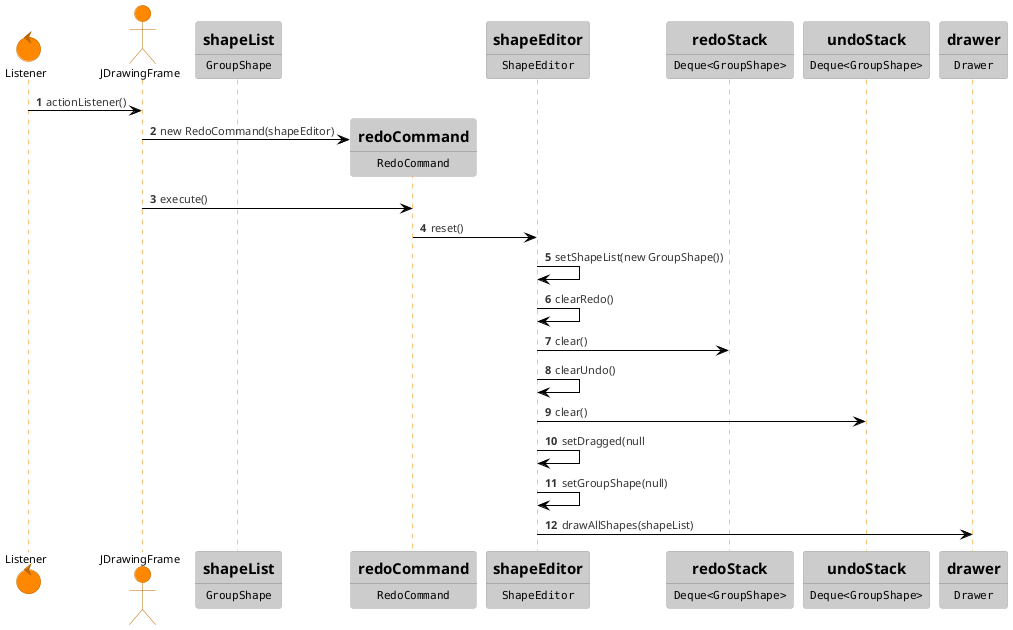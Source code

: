 @startuml
'https://plantuml.com/sequence-diagram
!theme reddress-lightorange
autonumber

control Listener
actor JDrawingFrame
participant ShapeList [
=shapeList
----
""GroupShape""
]
participant RedoCommand [
=redoCommand
----
""RedoCommand""
]
participant ShapeEditor [
=shapeEditor
----
""ShapeEditor""
]

Listener -> JDrawingFrame : actionListener()
create RedoCommand
JDrawingFrame -> RedoCommand : new RedoCommand(shapeEditor)
JDrawingFrame -> RedoCommand : execute()

RedoCommand -> ShapeEditor : reset()
ShapeEditor -> ShapeEditor :setShapeList(new GroupShape())
participant RedoStack [
=redoStack
----
""Deque<GroupShape>""
]
ShapeEditor -> ShapeEditor : clearRedo()
ShapeEditor -> RedoStack : clear()
participant UndoStack [
=undoStack
----
""Deque<GroupShape>""
]
ShapeEditor -> ShapeEditor : clearUndo()
ShapeEditor -> UndoStack : clear()

ShapeEditor -> ShapeEditor : setDragged(null
ShapeEditor -> ShapeEditor : setGroupShape(null)

participant Drawer [
=drawer
----
""Drawer""
]
ShapeEditor -> Drawer : drawAllShapes(shapeList)

@enduml